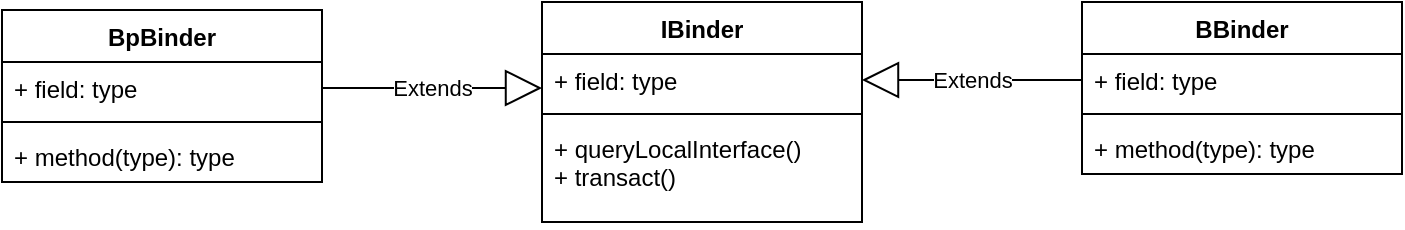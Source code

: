 <mxfile version="10.7.1" type="github"><diagram id="wURvKaP-HHOi7LxVtHhX" name="Page-1"><mxGraphModel dx="1394" dy="715" grid="1" gridSize="10" guides="1" tooltips="1" connect="1" arrows="1" fold="1" page="1" pageScale="1" pageWidth="850" pageHeight="1100" math="0" shadow="0"><root><mxCell id="0"/><mxCell id="1" parent="0"/><mxCell id="1XvnTww1lKkyvkk8hLBV-5" value="IBinder" style="swimlane;fontStyle=1;align=center;verticalAlign=top;childLayout=stackLayout;horizontal=1;startSize=26;horizontalStack=0;resizeParent=1;resizeParentMax=0;resizeLast=0;collapsible=1;marginBottom=0;" parent="1" vertex="1"><mxGeometry x="310" y="97" width="160" height="110" as="geometry"/></mxCell><mxCell id="1XvnTww1lKkyvkk8hLBV-6" value="+ field: type" style="text;strokeColor=none;fillColor=none;align=left;verticalAlign=top;spacingLeft=4;spacingRight=4;overflow=hidden;rotatable=0;points=[[0,0.5],[1,0.5]];portConstraint=eastwest;" parent="1XvnTww1lKkyvkk8hLBV-5" vertex="1"><mxGeometry y="26" width="160" height="26" as="geometry"/></mxCell><mxCell id="6F38ClPS7UuBXqECn1gI-1" value="Extends" style="endArrow=block;endSize=16;endFill=0;html=1;exitX=1;exitY=0.5;exitDx=0;exitDy=0;" parent="1XvnTww1lKkyvkk8hLBV-5" source="1XvnTww1lKkyvkk8hLBV-10" edge="1"><mxGeometry width="160" relative="1" as="geometry"><mxPoint x="-80" y="43" as="sourcePoint"/><mxPoint y="43" as="targetPoint"/></mxGeometry></mxCell><mxCell id="1XvnTww1lKkyvkk8hLBV-7" value="" style="line;strokeWidth=1;fillColor=none;align=left;verticalAlign=middle;spacingTop=-1;spacingLeft=3;spacingRight=3;rotatable=0;labelPosition=right;points=[];portConstraint=eastwest;" parent="1XvnTww1lKkyvkk8hLBV-5" vertex="1"><mxGeometry y="52" width="160" height="8" as="geometry"/></mxCell><mxCell id="1XvnTww1lKkyvkk8hLBV-8" value="+ queryLocalInterface()&#10;+ transact()&#10;" style="text;strokeColor=none;fillColor=none;align=left;verticalAlign=top;spacingLeft=4;spacingRight=4;overflow=hidden;rotatable=0;points=[[0,0.5],[1,0.5]];portConstraint=eastwest;" parent="1XvnTww1lKkyvkk8hLBV-5" vertex="1"><mxGeometry y="60" width="160" height="50" as="geometry"/></mxCell><mxCell id="1XvnTww1lKkyvkk8hLBV-9" value="BpBinder" style="swimlane;fontStyle=1;align=center;verticalAlign=top;childLayout=stackLayout;horizontal=1;startSize=26;horizontalStack=0;resizeParent=1;resizeParentMax=0;resizeLast=0;collapsible=1;marginBottom=0;" parent="1" vertex="1"><mxGeometry x="40" y="101" width="160" height="86" as="geometry"/></mxCell><mxCell id="1XvnTww1lKkyvkk8hLBV-10" value="+ field: type" style="text;strokeColor=none;fillColor=none;align=left;verticalAlign=top;spacingLeft=4;spacingRight=4;overflow=hidden;rotatable=0;points=[[0,0.5],[1,0.5]];portConstraint=eastwest;" parent="1XvnTww1lKkyvkk8hLBV-9" vertex="1"><mxGeometry y="26" width="160" height="26" as="geometry"/></mxCell><mxCell id="1XvnTww1lKkyvkk8hLBV-11" value="" style="line;strokeWidth=1;fillColor=none;align=left;verticalAlign=middle;spacingTop=-1;spacingLeft=3;spacingRight=3;rotatable=0;labelPosition=right;points=[];portConstraint=eastwest;" parent="1XvnTww1lKkyvkk8hLBV-9" vertex="1"><mxGeometry y="52" width="160" height="8" as="geometry"/></mxCell><mxCell id="1XvnTww1lKkyvkk8hLBV-12" value="+ method(type): type" style="text;strokeColor=none;fillColor=none;align=left;verticalAlign=top;spacingLeft=4;spacingRight=4;overflow=hidden;rotatable=0;points=[[0,0.5],[1,0.5]];portConstraint=eastwest;" parent="1XvnTww1lKkyvkk8hLBV-9" vertex="1"><mxGeometry y="60" width="160" height="26" as="geometry"/></mxCell><mxCell id="h3hloGffC1mUpb_YC3zD-1" value="BBinder&#10;&#10;" style="swimlane;fontStyle=1;align=center;verticalAlign=top;childLayout=stackLayout;horizontal=1;startSize=26;horizontalStack=0;resizeParent=1;resizeParentMax=0;resizeLast=0;collapsible=1;marginBottom=0;" parent="1" vertex="1"><mxGeometry x="580" y="97" width="160" height="86" as="geometry"/></mxCell><mxCell id="h3hloGffC1mUpb_YC3zD-2" value="+ field: type" style="text;strokeColor=none;fillColor=none;align=left;verticalAlign=top;spacingLeft=4;spacingRight=4;overflow=hidden;rotatable=0;points=[[0,0.5],[1,0.5]];portConstraint=eastwest;" parent="h3hloGffC1mUpb_YC3zD-1" vertex="1"><mxGeometry y="26" width="160" height="26" as="geometry"/></mxCell><mxCell id="h3hloGffC1mUpb_YC3zD-3" value="" style="line;strokeWidth=1;fillColor=none;align=left;verticalAlign=middle;spacingTop=-1;spacingLeft=3;spacingRight=3;rotatable=0;labelPosition=right;points=[];portConstraint=eastwest;" parent="h3hloGffC1mUpb_YC3zD-1" vertex="1"><mxGeometry y="52" width="160" height="8" as="geometry"/></mxCell><mxCell id="h3hloGffC1mUpb_YC3zD-4" value="+ method(type): type" style="text;strokeColor=none;fillColor=none;align=left;verticalAlign=top;spacingLeft=4;spacingRight=4;overflow=hidden;rotatable=0;points=[[0,0.5],[1,0.5]];portConstraint=eastwest;" parent="h3hloGffC1mUpb_YC3zD-1" vertex="1"><mxGeometry y="60" width="160" height="26" as="geometry"/></mxCell><mxCell id="6F38ClPS7UuBXqECn1gI-2" value="Extends" style="endArrow=block;endSize=16;endFill=0;html=1;entryX=1;entryY=0.5;entryDx=0;entryDy=0;exitX=0;exitY=0.5;exitDx=0;exitDy=0;" parent="1" source="h3hloGffC1mUpb_YC3zD-2" target="1XvnTww1lKkyvkk8hLBV-6" edge="1"><mxGeometry width="160" relative="1" as="geometry"><mxPoint x="480" y="210" as="sourcePoint"/><mxPoint x="640" y="210" as="targetPoint"/></mxGeometry></mxCell></root></mxGraphModel></diagram></mxfile>